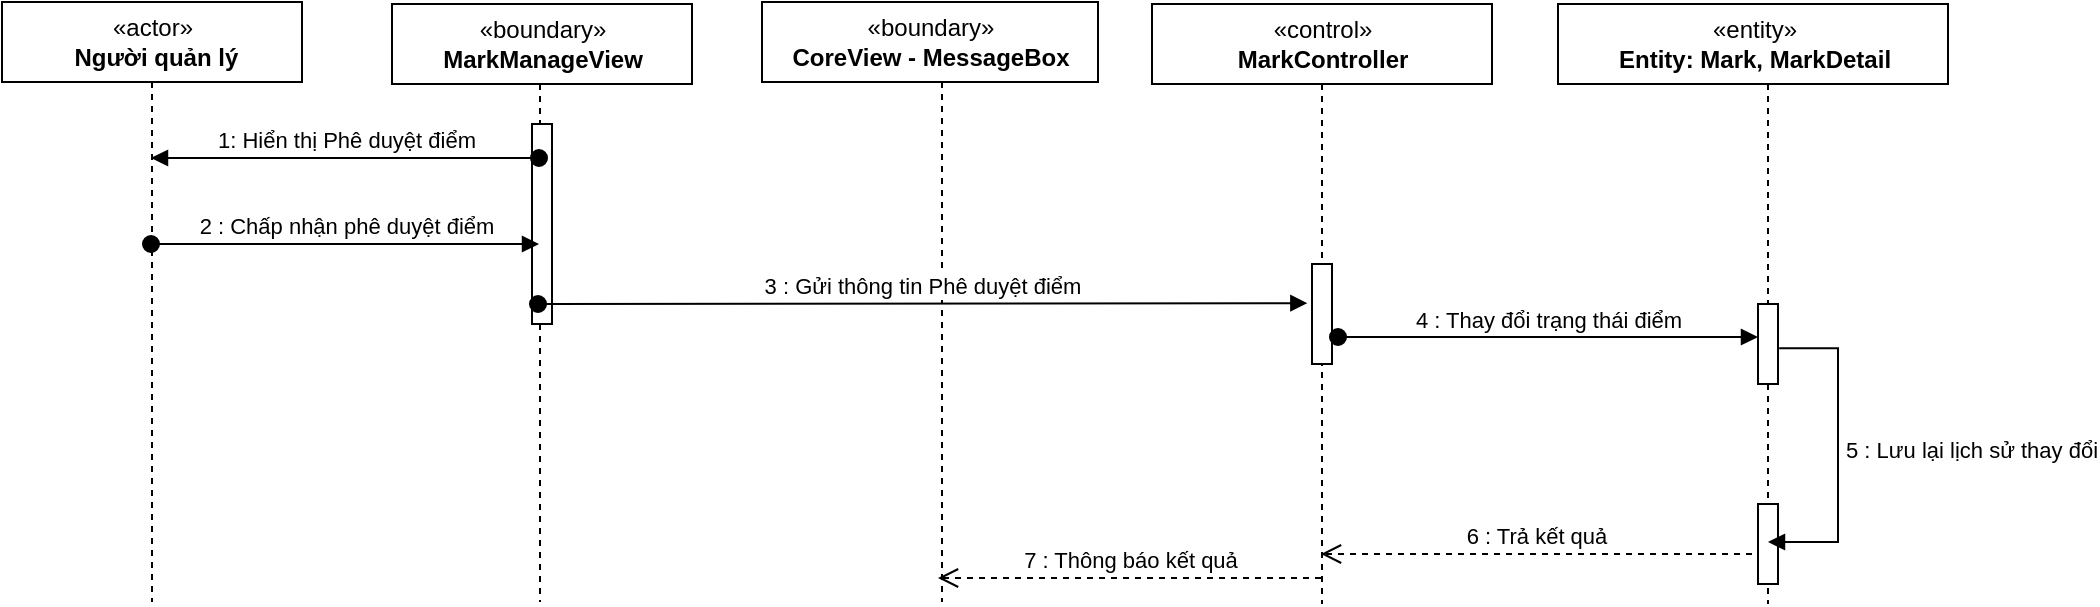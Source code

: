 <mxfile version="14.6.13" type="github"><diagram name="Page-1" id="13e1069c-82ec-6db2-03f1-153e76fe0fe0"><mxGraphModel dx="786" dy="457" grid="1" gridSize="10" guides="1" tooltips="1" connect="1" arrows="1" fold="1" page="1" pageScale="1" pageWidth="1100" pageHeight="850" background="#ffffff" math="0" shadow="0"><root><mxCell id="0"/><mxCell id="1" parent="0"/><mxCell id="G0kBllWM4XBfNNBUBDi2-18" value=":Object" style="shape=umlLifeline;perimeter=lifelinePerimeter;whiteSpace=wrap;html=1;container=1;collapsible=0;recursiveResize=0;outlineConnect=0;" parent="1" vertex="1"><mxGeometry x="27" y="39" width="100" height="300" as="geometry"/></mxCell><mxCell id="G0kBllWM4XBfNNBUBDi2-16" value="«actor»&lt;br&gt;&lt;b&gt;&amp;nbsp;Người quản lý&lt;/b&gt;" style="html=1;" parent="1" vertex="1"><mxGeometry x="2" y="39" width="150" height="40" as="geometry"/></mxCell><mxCell id="G0kBllWM4XBfNNBUBDi2-21" value=":Object" style="shape=umlLifeline;perimeter=lifelinePerimeter;whiteSpace=wrap;html=1;container=1;collapsible=0;recursiveResize=0;outlineConnect=0;" parent="1" vertex="1"><mxGeometry x="197" y="40" width="148" height="299" as="geometry"/></mxCell><mxCell id="G0kBllWM4XBfNNBUBDi2-22" value="«boundary»&lt;br&gt;&lt;b&gt;MarkManageView&lt;/b&gt;" style="html=1;" parent="G0kBllWM4XBfNNBUBDi2-21" vertex="1"><mxGeometry width="150" height="40" as="geometry"/></mxCell><mxCell id="G0kBllWM4XBfNNBUBDi2-32" value="" style="html=1;points=[];perimeter=orthogonalPerimeter;" parent="G0kBllWM4XBfNNBUBDi2-21" vertex="1"><mxGeometry x="70" y="60" width="10" height="100" as="geometry"/></mxCell><mxCell id="G0kBllWM4XBfNNBUBDi2-26" value=":Object" style="shape=umlLifeline;perimeter=lifelinePerimeter;whiteSpace=wrap;html=1;container=1;collapsible=0;recursiveResize=0;outlineConnect=0;" parent="1" vertex="1"><mxGeometry x="397" y="39" width="150" height="300" as="geometry"/></mxCell><mxCell id="G0kBllWM4XBfNNBUBDi2-27" value="«boundary»&lt;br&gt;&lt;b&gt;CoreView - MessageBox&lt;/b&gt;" style="html=1;" parent="G0kBllWM4XBfNNBUBDi2-26" vertex="1"><mxGeometry x="-15" width="168" height="40" as="geometry"/></mxCell><mxCell id="G0kBllWM4XBfNNBUBDi2-28" value=":Object" style="shape=umlLifeline;perimeter=lifelinePerimeter;whiteSpace=wrap;html=1;container=1;collapsible=0;recursiveResize=0;outlineConnect=0;" parent="1" vertex="1"><mxGeometry x="577" y="40" width="170" height="300" as="geometry"/></mxCell><mxCell id="G0kBllWM4XBfNNBUBDi2-29" value="«control»&lt;br&gt;&lt;b&gt;MarkController&lt;/b&gt;" style="html=1;" parent="G0kBllWM4XBfNNBUBDi2-28" vertex="1"><mxGeometry width="170" height="40" as="geometry"/></mxCell><mxCell id="G0kBllWM4XBfNNBUBDi2-35" value="" style="html=1;points=[];perimeter=orthogonalPerimeter;" parent="G0kBllWM4XBfNNBUBDi2-28" vertex="1"><mxGeometry x="80" y="130" width="10" height="50" as="geometry"/></mxCell><mxCell id="G0kBllWM4XBfNNBUBDi2-30" value=":Object" style="shape=umlLifeline;perimeter=lifelinePerimeter;whiteSpace=wrap;html=1;container=1;collapsible=0;recursiveResize=0;outlineConnect=0;" parent="1" vertex="1"><mxGeometry x="795" y="40" width="180" height="300" as="geometry"/></mxCell><mxCell id="G0kBllWM4XBfNNBUBDi2-31" value="«entity»&lt;br&gt;&lt;b&gt;Entity: Mark, MarkDetail&lt;/b&gt;" style="html=1;" parent="G0kBllWM4XBfNNBUBDi2-30" vertex="1"><mxGeometry x="-15" width="195" height="40" as="geometry"/></mxCell><mxCell id="G0kBllWM4XBfNNBUBDi2-37" value="" style="html=1;points=[];perimeter=orthogonalPerimeter;" parent="G0kBllWM4XBfNNBUBDi2-30" vertex="1"><mxGeometry x="85" y="150" width="10" height="40" as="geometry"/></mxCell><mxCell id="G0kBllWM4XBfNNBUBDi2-23" value="1: Hiển thị Phê duyệt điểm" style="html=1;verticalAlign=bottom;startArrow=oval;startFill=1;endArrow=block;startSize=8;" parent="1" edge="1"><mxGeometry width="60" relative="1" as="geometry"><mxPoint x="270.5" y="117" as="sourcePoint"/><mxPoint x="76.5" y="117" as="targetPoint"/><Array as="points"><mxPoint x="140" y="117"/></Array></mxGeometry></mxCell><mxCell id="G0kBllWM4XBfNNBUBDi2-34" value="3 : Gửi thông tin Phê duyệt điểm" style="html=1;verticalAlign=bottom;startArrow=oval;startFill=1;endArrow=block;startSize=8;entryX=-0.1;entryY=0.2;entryDx=0;entryDy=0;entryPerimeter=0;" parent="1" edge="1"><mxGeometry width="60" relative="1" as="geometry"><mxPoint x="270" y="190" as="sourcePoint"/><mxPoint x="654.68" y="189.58" as="targetPoint"/></mxGeometry></mxCell><mxCell id="G0kBllWM4XBfNNBUBDi2-36" value="4 : Thay đổi trạng thái điểm" style="html=1;verticalAlign=bottom;startArrow=oval;startFill=1;endArrow=block;startSize=8;exitX=0.8;exitY=0.39;exitDx=0;exitDy=0;exitPerimeter=0;" parent="1" target="G0kBllWM4XBfNNBUBDi2-37" edge="1"><mxGeometry width="60" relative="1" as="geometry"><mxPoint x="670" y="206.5" as="sourcePoint"/><mxPoint x="886.5" y="206.5" as="targetPoint"/></mxGeometry></mxCell><mxCell id="G0kBllWM4XBfNNBUBDi2-40" value="" style="html=1;points=[];perimeter=orthogonalPerimeter;" parent="1" vertex="1"><mxGeometry x="880" y="290" width="10" height="40" as="geometry"/></mxCell><mxCell id="G0kBllWM4XBfNNBUBDi2-41" value="5 : Lưu lại lịch sử thay đổi" style="edgeStyle=orthogonalEdgeStyle;html=1;align=left;spacingLeft=2;endArrow=block;rounded=0;exitX=1.058;exitY=0.553;exitDx=0;exitDy=0;exitPerimeter=0;" parent="1" source="G0kBllWM4XBfNNBUBDi2-37" edge="1"><mxGeometry relative="1" as="geometry"><mxPoint x="926.5" y="211.88" as="sourcePoint"/><Array as="points"><mxPoint x="920" y="212"/><mxPoint x="920" y="309"/></Array><mxPoint x="885" y="309" as="targetPoint"/></mxGeometry></mxCell><mxCell id="DVAs7N8q5XkVekkUKqxM-8" value="6 : Trả kết quả" style="html=1;verticalAlign=bottom;endArrow=open;dashed=1;endSize=8;exitX=-0.3;exitY=0.375;exitDx=0;exitDy=0;exitPerimeter=0;" parent="1" edge="1"><mxGeometry relative="1" as="geometry"><mxPoint x="877" y="315" as="sourcePoint"/><mxPoint x="661.5" y="315" as="targetPoint"/></mxGeometry></mxCell><mxCell id="DVAs7N8q5XkVekkUKqxM-9" value="7 : Thông báo kết quả" style="html=1;verticalAlign=bottom;endArrow=open;dashed=1;endSize=8;" parent="1" source="G0kBllWM4XBfNNBUBDi2-28" edge="1"><mxGeometry relative="1" as="geometry"><mxPoint x="630" y="327" as="sourcePoint"/><mxPoint x="470" y="327" as="targetPoint"/></mxGeometry></mxCell><mxCell id="fi9iXgLnPPmr7-ihQAsV-2" value="2 : Chấp nhận phê duyệt điểm" style="html=1;verticalAlign=bottom;startArrow=oval;startFill=1;endArrow=block;startSize=8;" parent="1" edge="1"><mxGeometry width="60" relative="1" as="geometry"><mxPoint x="76.5" y="160" as="sourcePoint"/><mxPoint x="270.5" y="160" as="targetPoint"/><Array as="points"><mxPoint x="163.5" y="160"/></Array></mxGeometry></mxCell></root></mxGraphModel></diagram></mxfile>